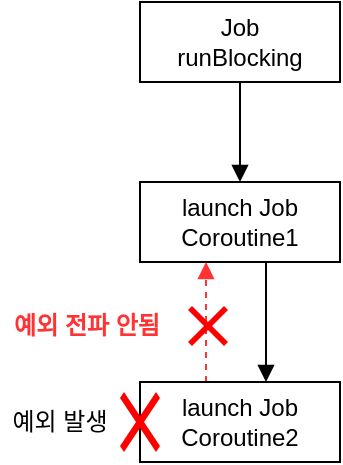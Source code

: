 <mxfile version="26.1.1">
  <diagram name="Page-1" id="-inBJ_HCpQfVnkrAeUus">
    <mxGraphModel dx="1114" dy="878" grid="1" gridSize="10" guides="1" tooltips="1" connect="1" arrows="1" fold="1" page="1" pageScale="1" pageWidth="827" pageHeight="1169" math="0" shadow="0">
      <root>
        <mxCell id="0" />
        <mxCell id="1" parent="0" />
        <mxCell id="S5ZrosSx_sBYUpKwEmUG-2" style="edgeStyle=orthogonalEdgeStyle;rounded=0;orthogonalLoop=1;jettySize=auto;html=1;entryX=0.5;entryY=0;entryDx=0;entryDy=0;endArrow=block;endFill=1;" edge="1" parent="1" source="S5ZrosSx_sBYUpKwEmUG-3" target="S5ZrosSx_sBYUpKwEmUG-4">
          <mxGeometry relative="1" as="geometry" />
        </mxCell>
        <mxCell id="S5ZrosSx_sBYUpKwEmUG-3" value="Job&lt;div&gt;runBlocking&lt;/div&gt;" style="rounded=0;whiteSpace=wrap;html=1;" vertex="1" parent="1">
          <mxGeometry x="280" y="120" width="100" height="40" as="geometry" />
        </mxCell>
        <mxCell id="S5ZrosSx_sBYUpKwEmUG-9" style="edgeStyle=orthogonalEdgeStyle;rounded=0;orthogonalLoop=1;jettySize=auto;html=1;entryX=0.5;entryY=0;entryDx=0;entryDy=0;endArrow=block;endFill=1;" edge="1" parent="1">
          <mxGeometry relative="1" as="geometry">
            <mxPoint x="343" y="250" as="sourcePoint" />
            <mxPoint x="343" y="310" as="targetPoint" />
          </mxGeometry>
        </mxCell>
        <mxCell id="S5ZrosSx_sBYUpKwEmUG-4" value="launch Job&lt;div&gt;Coroutine1&lt;/div&gt;" style="rounded=0;whiteSpace=wrap;html=1;" vertex="1" parent="1">
          <mxGeometry x="280" y="210" width="100" height="40" as="geometry" />
        </mxCell>
        <mxCell id="S5ZrosSx_sBYUpKwEmUG-5" value="예외 발생" style="text;html=1;align=center;verticalAlign=middle;whiteSpace=wrap;rounded=0;" vertex="1" parent="1">
          <mxGeometry x="210" y="315" width="60" height="30" as="geometry" />
        </mxCell>
        <mxCell id="S5ZrosSx_sBYUpKwEmUG-10" style="edgeStyle=orthogonalEdgeStyle;rounded=0;orthogonalLoop=1;jettySize=auto;html=1;entryX=0.5;entryY=1;entryDx=0;entryDy=0;endArrow=block;endFill=1;dashed=1;strokeColor=#FF3333;" edge="1" parent="1">
          <mxGeometry relative="1" as="geometry">
            <mxPoint x="313" y="310" as="sourcePoint" />
            <mxPoint x="313" y="250" as="targetPoint" />
          </mxGeometry>
        </mxCell>
        <mxCell id="S5ZrosSx_sBYUpKwEmUG-7" value="launch Job&lt;div&gt;Coroutine2&lt;/div&gt;" style="rounded=0;whiteSpace=wrap;html=1;" vertex="1" parent="1">
          <mxGeometry x="280" y="310" width="100" height="40" as="geometry" />
        </mxCell>
        <mxCell id="S5ZrosSx_sBYUpKwEmUG-8" value="예외 전파 안됨" style="text;html=1;align=center;verticalAlign=middle;whiteSpace=wrap;rounded=0;fontColor=#FF3333;fontStyle=1" vertex="1" parent="1">
          <mxGeometry x="210" y="267" width="87" height="30" as="geometry" />
        </mxCell>
        <mxCell id="S5ZrosSx_sBYUpKwEmUG-6" value="" style="shape=mxgraph.mockup.markup.redX;fillColor=#ff0000;html=1;shadow=0;whiteSpace=wrap;strokeColor=none;" vertex="1" parent="1">
          <mxGeometry x="270" y="315" width="20" height="30" as="geometry" />
        </mxCell>
        <mxCell id="S5ZrosSx_sBYUpKwEmUG-11" value="" style="shape=mxgraph.mockup.markup.redX;fillColor=#ff0000;html=1;shadow=0;whiteSpace=wrap;strokeColor=none;" vertex="1" parent="1">
          <mxGeometry x="304" y="272" width="20" height="20" as="geometry" />
        </mxCell>
      </root>
    </mxGraphModel>
  </diagram>
</mxfile>
